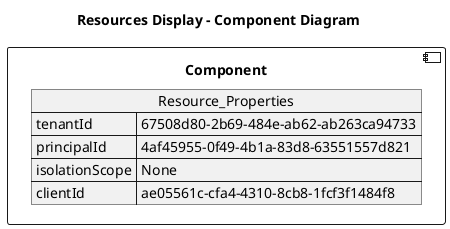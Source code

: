 @startuml

title Resources Display - Component Diagram

component Component {

json  Resource_Properties {
  "tenantId": "67508d80-2b69-484e-ab62-ab263ca94733",
  "principalId": "4af45955-0f49-4b1a-83d8-63551557d821",
  "isolationScope": "None",
  "clientId": "ae05561c-cfa4-4310-8cb8-1fcf3f1484f8"
}
}
@enduml
